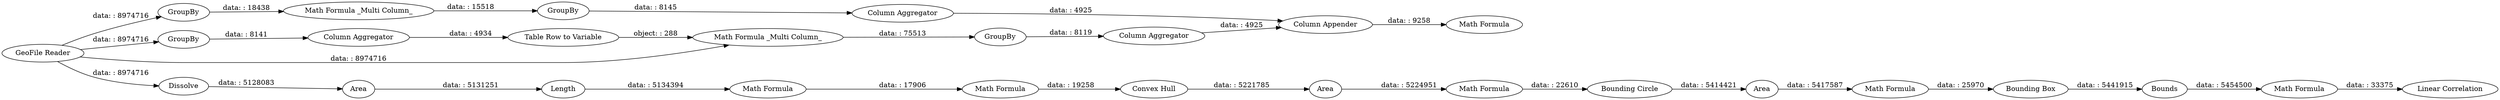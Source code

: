 digraph {
	"-1569660984292602557_25" [label="Bounding Box"]
	"-1569660984292602557_5" [label="Column Aggregator"]
	"-1569660984292602557_27" [label="Math Formula"]
	"-1569660984292602557_20" [label=Area]
	"-1569660984292602557_28" [label="Linear Correlation"]
	"-1569660984292602557_26" [label=Bounds]
	"-1569660984292602557_9" [label="Math Formula _Multi Column_"]
	"-1569660984292602557_8" [label="Table Row to Variable"]
	"-1569660984292602557_10" [label=GroupBy]
	"-1569660984292602557_13" [label="Math Formula"]
	"-1569660984292602557_12" [label="Column Appender"]
	"-1569660984292602557_1" [label="GeoFile Reader"]
	"-1569660984292602557_15" [label=Area]
	"-1569660984292602557_6" [label=GroupBy]
	"-1569660984292602557_18" [label="Math Formula"]
	"-1569660984292602557_21" [label="Math Formula"]
	"-1569660984292602557_19" [label="Convex Hull"]
	"-1569660984292602557_17" [label="Math Formula"]
	"-1569660984292602557_14" [label=Dissolve]
	"-1569660984292602557_23" [label=Area]
	"-1569660984292602557_2" [label=GroupBy]
	"-1569660984292602557_22" [label="Bounding Circle"]
	"-1569660984292602557_24" [label="Math Formula"]
	"-1569660984292602557_4" [label=GroupBy]
	"-1569660984292602557_3" [label="Math Formula _Multi Column_"]
	"-1569660984292602557_7" [label="Column Aggregator"]
	"-1569660984292602557_11" [label="Column Aggregator"]
	"-1569660984292602557_16" [label=Length]
	"-1569660984292602557_4" -> "-1569660984292602557_5" [label="data: : 8145"]
	"-1569660984292602557_1" -> "-1569660984292602557_14" [label="data: : 8974716"]
	"-1569660984292602557_27" -> "-1569660984292602557_28" [label="data: : 33375"]
	"-1569660984292602557_9" -> "-1569660984292602557_10" [label="data: : 75513"]
	"-1569660984292602557_26" -> "-1569660984292602557_27" [label="data: : 5454500"]
	"-1569660984292602557_1" -> "-1569660984292602557_2" [label="data: : 8974716"]
	"-1569660984292602557_19" -> "-1569660984292602557_20" [label="data: : 5221785"]
	"-1569660984292602557_23" -> "-1569660984292602557_24" [label="data: : 5417587"]
	"-1569660984292602557_10" -> "-1569660984292602557_11" [label="data: : 8119"]
	"-1569660984292602557_16" -> "-1569660984292602557_17" [label="data: : 5134394"]
	"-1569660984292602557_1" -> "-1569660984292602557_9" [label="data: : 8974716"]
	"-1569660984292602557_15" -> "-1569660984292602557_16" [label="data: : 5131251"]
	"-1569660984292602557_1" -> "-1569660984292602557_6" [label="data: : 8974716"]
	"-1569660984292602557_17" -> "-1569660984292602557_18" [label="data: : 17906"]
	"-1569660984292602557_7" -> "-1569660984292602557_8" [label="data: : 4934"]
	"-1569660984292602557_5" -> "-1569660984292602557_12" [label="data: : 4925"]
	"-1569660984292602557_3" -> "-1569660984292602557_4" [label="data: : 15518"]
	"-1569660984292602557_8" -> "-1569660984292602557_9" [label="object: : 288"]
	"-1569660984292602557_11" -> "-1569660984292602557_12" [label="data: : 4925"]
	"-1569660984292602557_24" -> "-1569660984292602557_25" [label="data: : 25970"]
	"-1569660984292602557_25" -> "-1569660984292602557_26" [label="data: : 5441915"]
	"-1569660984292602557_22" -> "-1569660984292602557_23" [label="data: : 5414421"]
	"-1569660984292602557_12" -> "-1569660984292602557_13" [label="data: : 9258"]
	"-1569660984292602557_14" -> "-1569660984292602557_15" [label="data: : 5128083"]
	"-1569660984292602557_2" -> "-1569660984292602557_3" [label="data: : 18438"]
	"-1569660984292602557_6" -> "-1569660984292602557_7" [label="data: : 8141"]
	"-1569660984292602557_18" -> "-1569660984292602557_19" [label="data: : 19258"]
	"-1569660984292602557_20" -> "-1569660984292602557_21" [label="data: : 5224951"]
	"-1569660984292602557_21" -> "-1569660984292602557_22" [label="data: : 22610"]
	rankdir=LR
}
